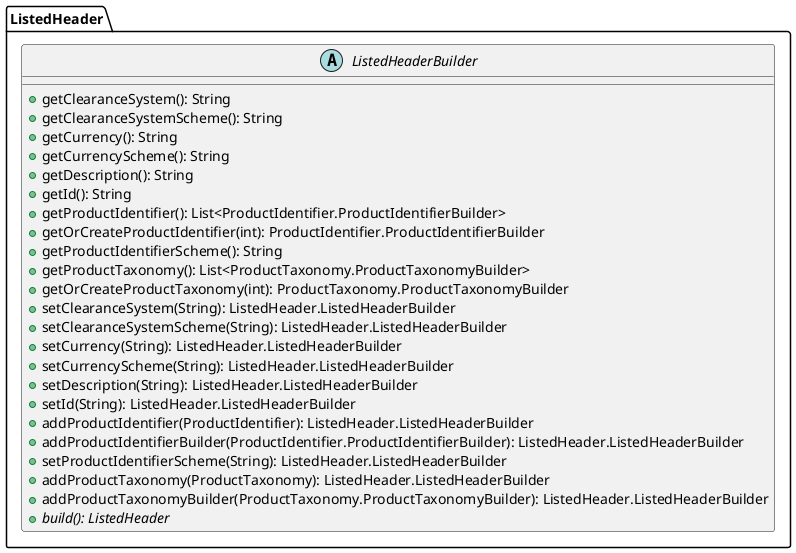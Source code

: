 @startuml

    abstract class ListedHeader.ListedHeaderBuilder [[ListedHeader.ListedHeaderBuilder.html]] {
        +getClearanceSystem(): String
        +getClearanceSystemScheme(): String
        +getCurrency(): String
        +getCurrencyScheme(): String
        +getDescription(): String
        +getId(): String
        +getProductIdentifier(): List<ProductIdentifier.ProductIdentifierBuilder>
        +getOrCreateProductIdentifier(int): ProductIdentifier.ProductIdentifierBuilder
        +getProductIdentifierScheme(): String
        +getProductTaxonomy(): List<ProductTaxonomy.ProductTaxonomyBuilder>
        +getOrCreateProductTaxonomy(int): ProductTaxonomy.ProductTaxonomyBuilder
        +setClearanceSystem(String): ListedHeader.ListedHeaderBuilder
        +setClearanceSystemScheme(String): ListedHeader.ListedHeaderBuilder
        +setCurrency(String): ListedHeader.ListedHeaderBuilder
        +setCurrencyScheme(String): ListedHeader.ListedHeaderBuilder
        +setDescription(String): ListedHeader.ListedHeaderBuilder
        +setId(String): ListedHeader.ListedHeaderBuilder
        +addProductIdentifier(ProductIdentifier): ListedHeader.ListedHeaderBuilder
        +addProductIdentifierBuilder(ProductIdentifier.ProductIdentifierBuilder): ListedHeader.ListedHeaderBuilder
        +setProductIdentifierScheme(String): ListedHeader.ListedHeaderBuilder
        +addProductTaxonomy(ProductTaxonomy): ListedHeader.ListedHeaderBuilder
        +addProductTaxonomyBuilder(ProductTaxonomy.ProductTaxonomyBuilder): ListedHeader.ListedHeaderBuilder
        {abstract} +build(): ListedHeader
    }

@enduml
